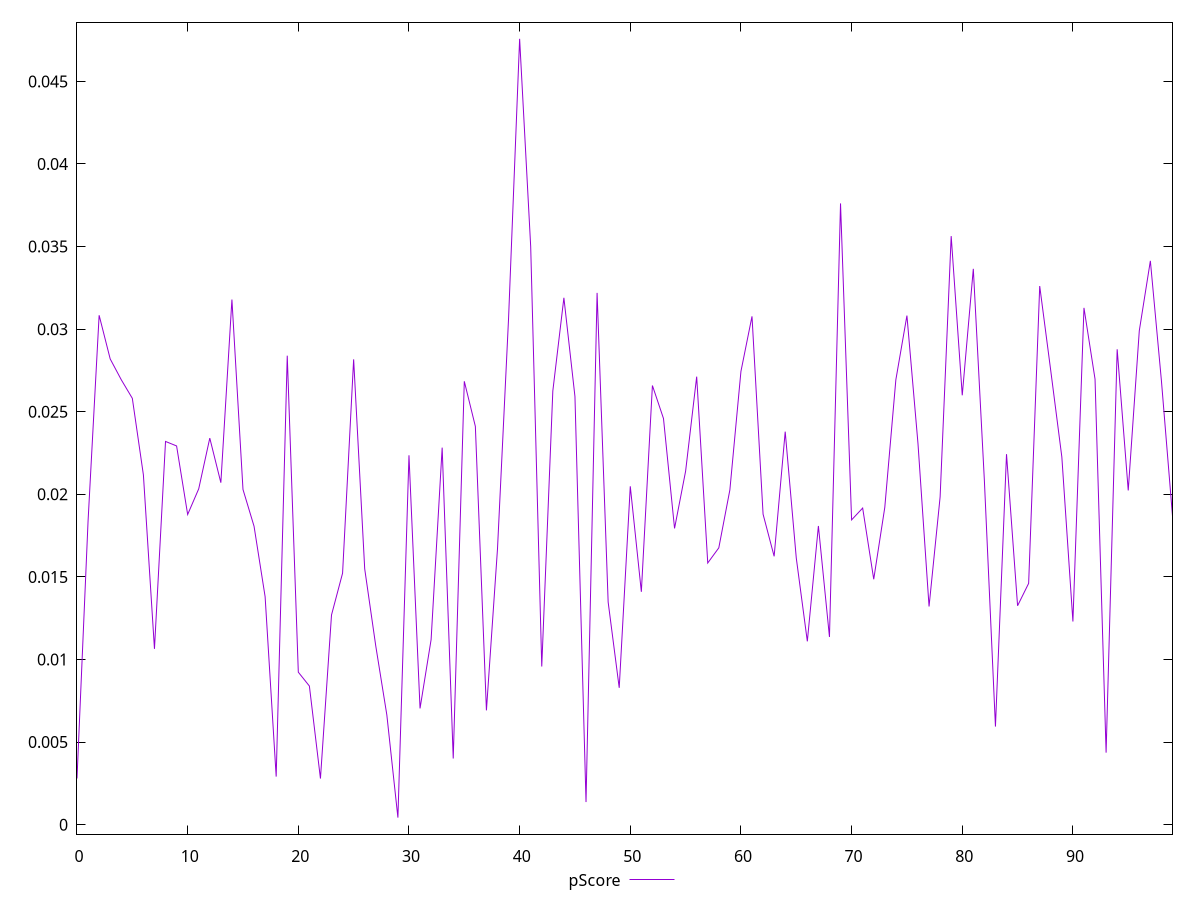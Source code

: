 reset

$pScore <<EOF
0 0.002794777274720661
1 0.018388285891927814
2 0.030840494912307448
3 0.028196492874197787
4 0.02693768246891376
5 0.02581107125642229
6 0.02117576352096262
7 0.010642577663688924
8 0.02320124221256059
9 0.02292797713661543
10 0.018778102820606657
11 0.020332991131542355
12 0.023403069422196887
13 0.02070429877401303
14 0.031792046802782914
15 0.020295194632388824
16 0.01806490243608888
17 0.013802091018100093
18 0.0029085599499141246
19 0.028394114208084575
20 0.009231547976075949
21 0.008392515712335902
22 0.0027918004235325533
23 0.012696953072498574
24 0.015224904244053206
25 0.028171984766648506
26 0.015486712680860548
27 0.010815977825379075
28 0.006642387134461025
29 0.00042606945572987165
30 0.02236137997956178
31 0.007036967581210085
32 0.011202729130180056
33 0.02282709690037288
34 0.004005049435085173
35 0.026843451312654365
36 0.024112696566503444
37 0.006919453974911394
38 0.01670061082590618
39 0.03065031756849773
40 0.04757866783942866
41 0.03499817276116041
42 0.009575252802690393
43 0.02625575729627705
44 0.031897297722014994
45 0.02592110692719124
46 0.0013665139826836148
47 0.03219670552715426
48 0.013476314342394657
49 0.008284911941839779
50 0.020484293039927604
51 0.014098374824009774
52 0.026587126134432204
53 0.024591064394290874
54 0.01793768904564097
55 0.021400643573420974
56 0.02712467872755636
57 0.01584293832058703
58 0.016759745093917533
59 0.02026710398348247
60 0.027441040618097268
61 0.03077422686015313
62 0.01879735806961713
63 0.016246262454286675
64 0.023794210146747652
65 0.016149233444731292
66 0.011098156320228703
67 0.018082743962251846
68 0.011364304511186418
69 0.0376124284327759
70 0.018452205431249313
71 0.019168542215444506
72 0.01485932761892006
73 0.019208933970374487
74 0.026936743551000897
75 0.0308203647365225
76 0.023068721901102263
77 0.013208131978952764
78 0.019839915799526875
79 0.03563274569500863
80 0.025994775556465566
81 0.03365320437130531
82 0.0208287070925271
83 0.005938423010585114
84 0.022430056947898402
85 0.013252984362949305
86 0.014608560154748929
87 0.03261028424139556
88 0.02747578112327609
89 0.022258290747445286
90 0.012299065252417918
91 0.031288401644584185
92 0.026974993633467947
93 0.004357978592732792
94 0.02878023247227668
95 0.020233525111442108
96 0.029907255922105414
97 0.034135798192093114
98 0.026867885651973122
99 0.018688176588536498
EOF

set key outside below
set xrange [0:99]
set yrange [-0.0005739305442701284:0.04857866783942866]
set trange [-0.0005739305442701284:0.04857866783942866]
set terminal svg size 640, 500 enhanced background rgb 'white'
set output "report_00015_2021-02-09T16-11-33.973Z/largest-contentful-paint/samples/pages+cached+noadtech/pScore/values.svg"

plot $pScore title "pScore" with line

reset
